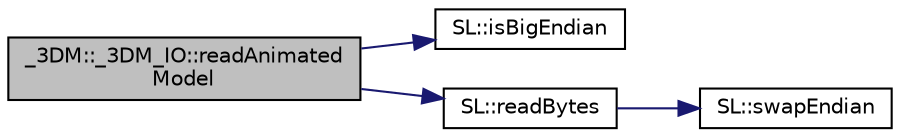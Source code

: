 digraph "_3DM::_3DM_IO::readAnimatedModel"
{
 // INTERACTIVE_SVG=YES
 // LATEX_PDF_SIZE
  edge [fontname="Helvetica",fontsize="10",labelfontname="Helvetica",labelfontsize="10"];
  node [fontname="Helvetica",fontsize="10",shape=record];
  rankdir="LR";
  Node1 [label="_3DM::_3DM_IO::readAnimated\lModel",height=0.2,width=0.4,color="black", fillcolor="grey75", style="filled", fontcolor="black",tooltip=" "];
  Node1 -> Node2 [color="midnightblue",fontsize="10",style="solid",fontname="Helvetica"];
  Node2 [label="SL::isBigEndian",height=0.2,width=0.4,color="black", fillcolor="white", style="filled",URL="$d5/d71/namespace_s_l.html#acd198192c2f2a82dda867d588a4d60a1",tooltip=" "];
  Node1 -> Node3 [color="midnightblue",fontsize="10",style="solid",fontname="Helvetica"];
  Node3 [label="SL::readBytes",height=0.2,width=0.4,color="black", fillcolor="white", style="filled",URL="$d5/d71/namespace_s_l.html#addb3c1f99efa9625ddde4137a659306a",tooltip=" "];
  Node3 -> Node4 [color="midnightblue",fontsize="10",style="solid",fontname="Helvetica"];
  Node4 [label="SL::swapEndian",height=0.2,width=0.4,color="black", fillcolor="white", style="filled",URL="$d5/d71/namespace_s_l.html#aebfdfe445c38bfb5eed787b16283cf5e",tooltip=" "];
}
